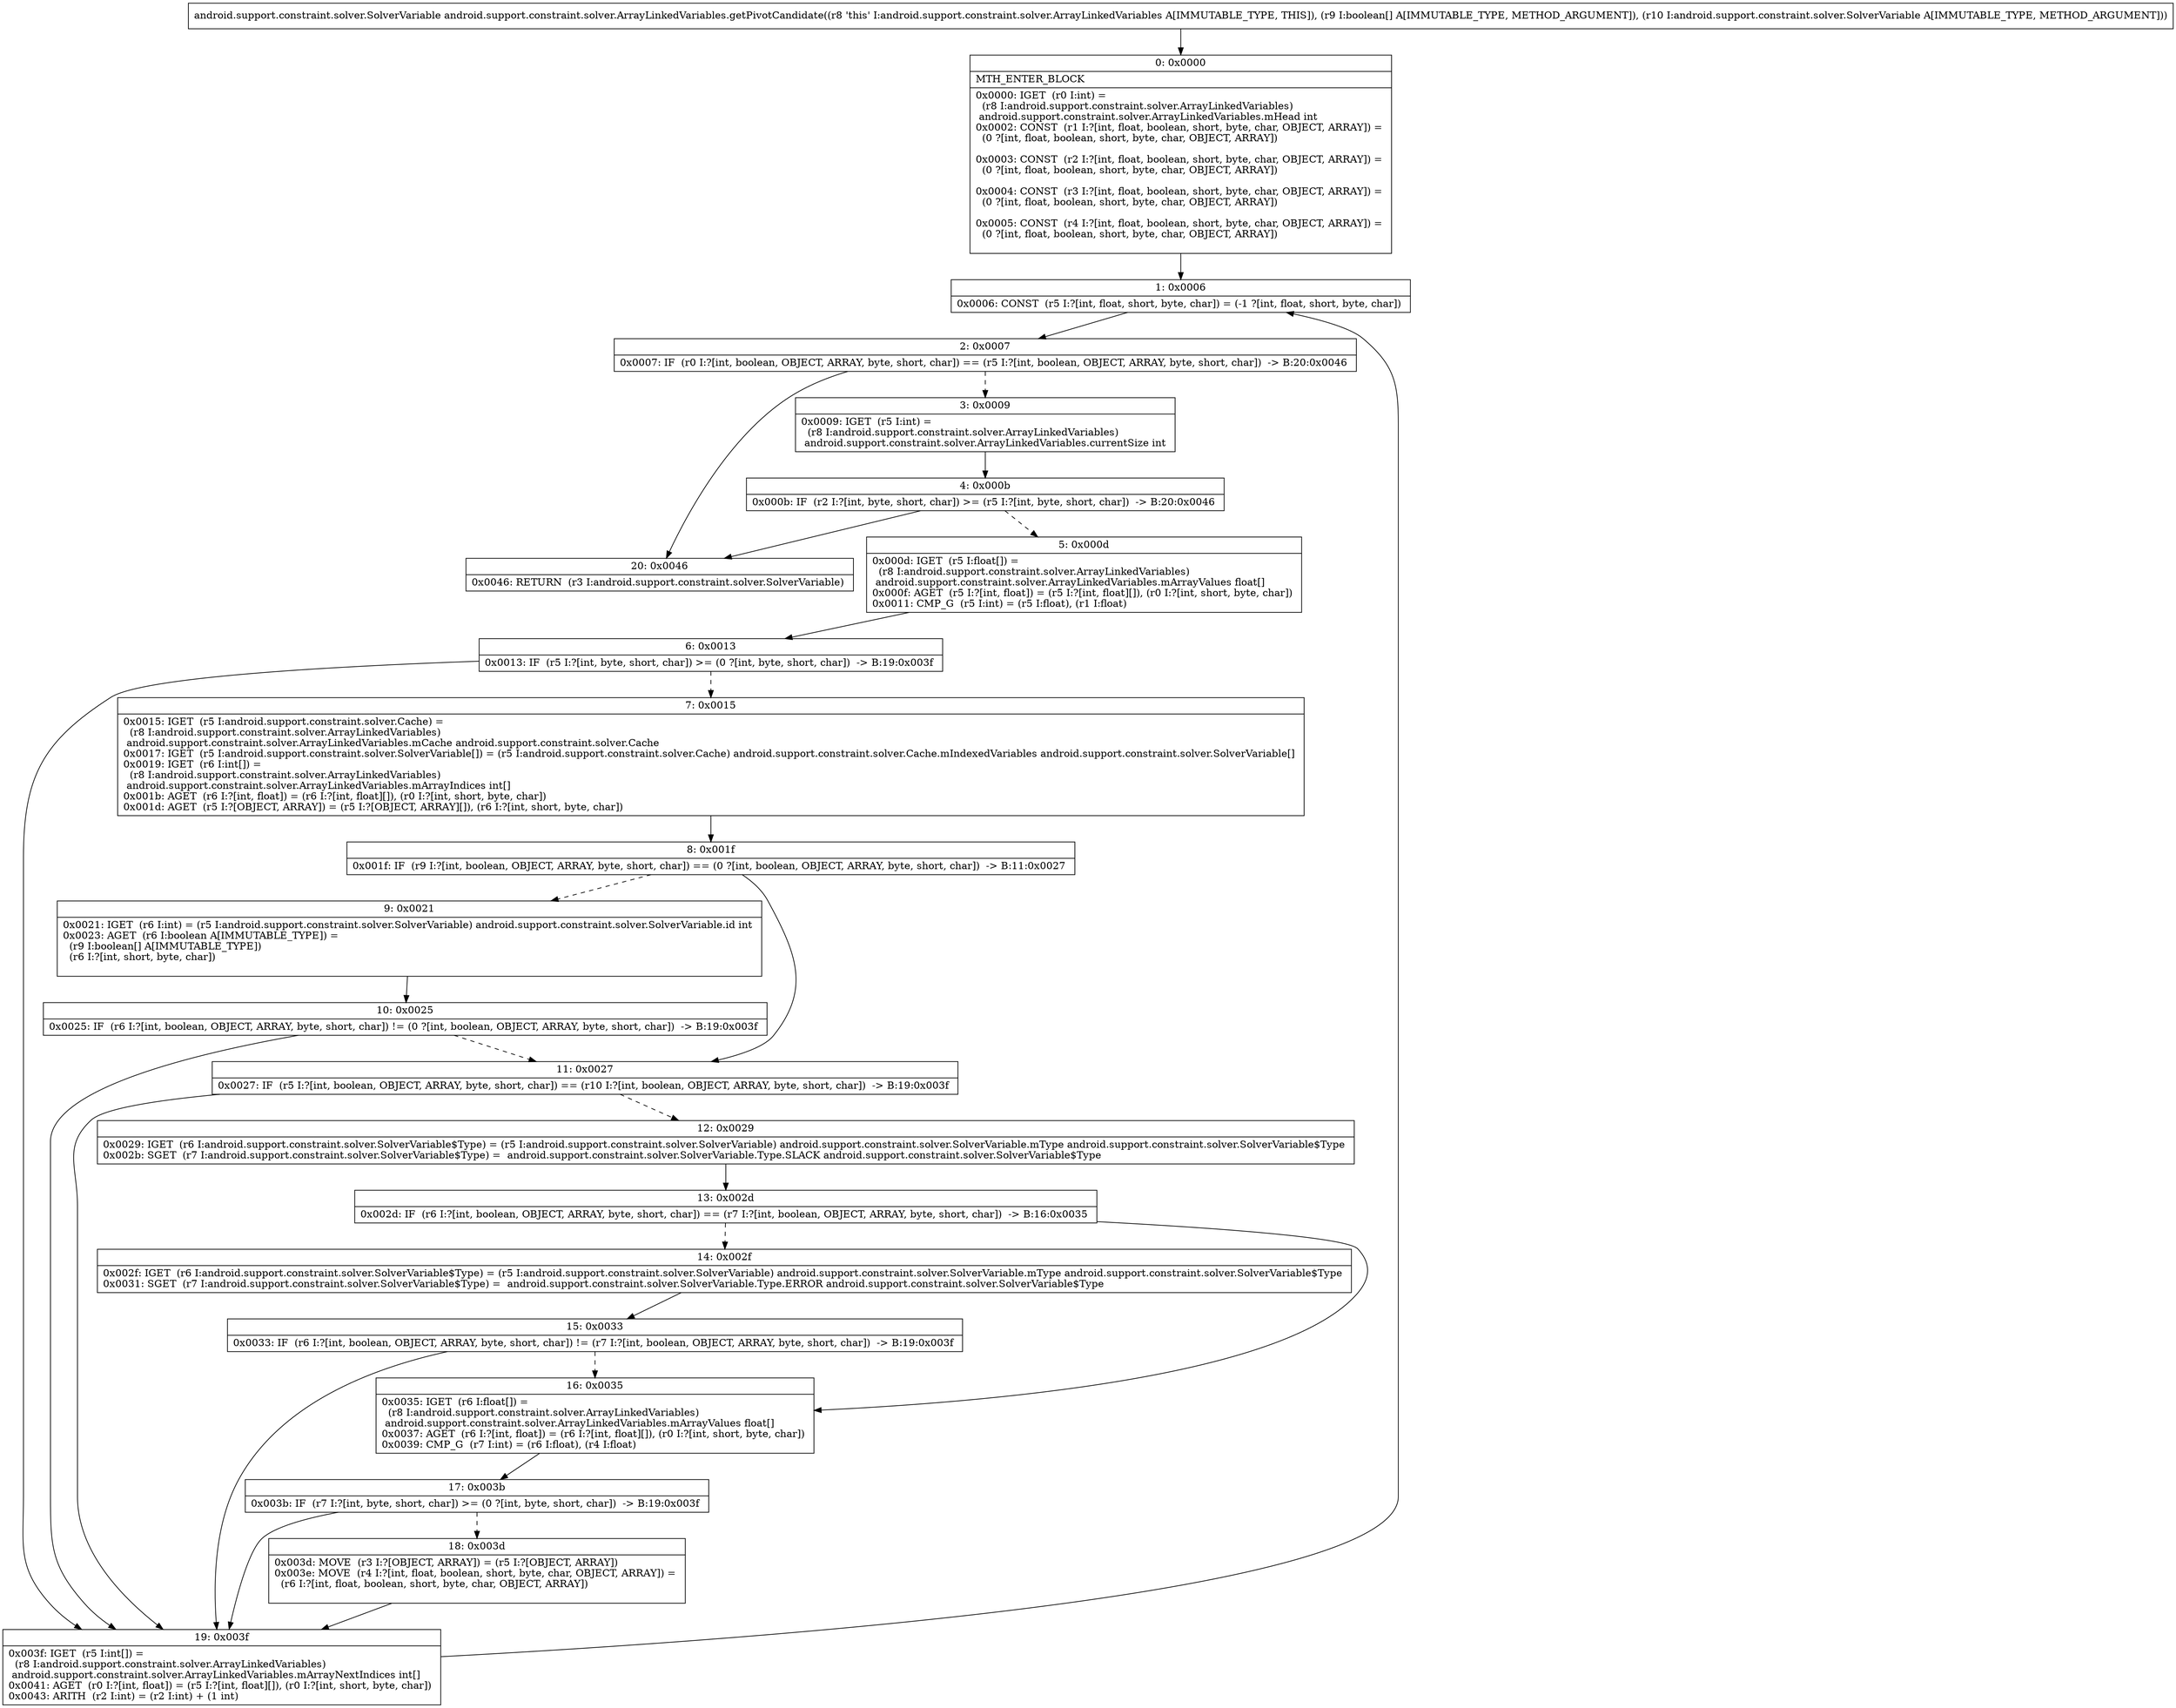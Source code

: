 digraph "CFG forandroid.support.constraint.solver.ArrayLinkedVariables.getPivotCandidate([ZLandroid\/support\/constraint\/solver\/SolverVariable;)Landroid\/support\/constraint\/solver\/SolverVariable;" {
Node_0 [shape=record,label="{0\:\ 0x0000|MTH_ENTER_BLOCK\l|0x0000: IGET  (r0 I:int) = \l  (r8 I:android.support.constraint.solver.ArrayLinkedVariables)\l android.support.constraint.solver.ArrayLinkedVariables.mHead int \l0x0002: CONST  (r1 I:?[int, float, boolean, short, byte, char, OBJECT, ARRAY]) = \l  (0 ?[int, float, boolean, short, byte, char, OBJECT, ARRAY])\l \l0x0003: CONST  (r2 I:?[int, float, boolean, short, byte, char, OBJECT, ARRAY]) = \l  (0 ?[int, float, boolean, short, byte, char, OBJECT, ARRAY])\l \l0x0004: CONST  (r3 I:?[int, float, boolean, short, byte, char, OBJECT, ARRAY]) = \l  (0 ?[int, float, boolean, short, byte, char, OBJECT, ARRAY])\l \l0x0005: CONST  (r4 I:?[int, float, boolean, short, byte, char, OBJECT, ARRAY]) = \l  (0 ?[int, float, boolean, short, byte, char, OBJECT, ARRAY])\l \l}"];
Node_1 [shape=record,label="{1\:\ 0x0006|0x0006: CONST  (r5 I:?[int, float, short, byte, char]) = (\-1 ?[int, float, short, byte, char]) \l}"];
Node_2 [shape=record,label="{2\:\ 0x0007|0x0007: IF  (r0 I:?[int, boolean, OBJECT, ARRAY, byte, short, char]) == (r5 I:?[int, boolean, OBJECT, ARRAY, byte, short, char])  \-\> B:20:0x0046 \l}"];
Node_3 [shape=record,label="{3\:\ 0x0009|0x0009: IGET  (r5 I:int) = \l  (r8 I:android.support.constraint.solver.ArrayLinkedVariables)\l android.support.constraint.solver.ArrayLinkedVariables.currentSize int \l}"];
Node_4 [shape=record,label="{4\:\ 0x000b|0x000b: IF  (r2 I:?[int, byte, short, char]) \>= (r5 I:?[int, byte, short, char])  \-\> B:20:0x0046 \l}"];
Node_5 [shape=record,label="{5\:\ 0x000d|0x000d: IGET  (r5 I:float[]) = \l  (r8 I:android.support.constraint.solver.ArrayLinkedVariables)\l android.support.constraint.solver.ArrayLinkedVariables.mArrayValues float[] \l0x000f: AGET  (r5 I:?[int, float]) = (r5 I:?[int, float][]), (r0 I:?[int, short, byte, char]) \l0x0011: CMP_G  (r5 I:int) = (r5 I:float), (r1 I:float) \l}"];
Node_6 [shape=record,label="{6\:\ 0x0013|0x0013: IF  (r5 I:?[int, byte, short, char]) \>= (0 ?[int, byte, short, char])  \-\> B:19:0x003f \l}"];
Node_7 [shape=record,label="{7\:\ 0x0015|0x0015: IGET  (r5 I:android.support.constraint.solver.Cache) = \l  (r8 I:android.support.constraint.solver.ArrayLinkedVariables)\l android.support.constraint.solver.ArrayLinkedVariables.mCache android.support.constraint.solver.Cache \l0x0017: IGET  (r5 I:android.support.constraint.solver.SolverVariable[]) = (r5 I:android.support.constraint.solver.Cache) android.support.constraint.solver.Cache.mIndexedVariables android.support.constraint.solver.SolverVariable[] \l0x0019: IGET  (r6 I:int[]) = \l  (r8 I:android.support.constraint.solver.ArrayLinkedVariables)\l android.support.constraint.solver.ArrayLinkedVariables.mArrayIndices int[] \l0x001b: AGET  (r6 I:?[int, float]) = (r6 I:?[int, float][]), (r0 I:?[int, short, byte, char]) \l0x001d: AGET  (r5 I:?[OBJECT, ARRAY]) = (r5 I:?[OBJECT, ARRAY][]), (r6 I:?[int, short, byte, char]) \l}"];
Node_8 [shape=record,label="{8\:\ 0x001f|0x001f: IF  (r9 I:?[int, boolean, OBJECT, ARRAY, byte, short, char]) == (0 ?[int, boolean, OBJECT, ARRAY, byte, short, char])  \-\> B:11:0x0027 \l}"];
Node_9 [shape=record,label="{9\:\ 0x0021|0x0021: IGET  (r6 I:int) = (r5 I:android.support.constraint.solver.SolverVariable) android.support.constraint.solver.SolverVariable.id int \l0x0023: AGET  (r6 I:boolean A[IMMUTABLE_TYPE]) = \l  (r9 I:boolean[] A[IMMUTABLE_TYPE])\l  (r6 I:?[int, short, byte, char])\l \l}"];
Node_10 [shape=record,label="{10\:\ 0x0025|0x0025: IF  (r6 I:?[int, boolean, OBJECT, ARRAY, byte, short, char]) != (0 ?[int, boolean, OBJECT, ARRAY, byte, short, char])  \-\> B:19:0x003f \l}"];
Node_11 [shape=record,label="{11\:\ 0x0027|0x0027: IF  (r5 I:?[int, boolean, OBJECT, ARRAY, byte, short, char]) == (r10 I:?[int, boolean, OBJECT, ARRAY, byte, short, char])  \-\> B:19:0x003f \l}"];
Node_12 [shape=record,label="{12\:\ 0x0029|0x0029: IGET  (r6 I:android.support.constraint.solver.SolverVariable$Type) = (r5 I:android.support.constraint.solver.SolverVariable) android.support.constraint.solver.SolverVariable.mType android.support.constraint.solver.SolverVariable$Type \l0x002b: SGET  (r7 I:android.support.constraint.solver.SolverVariable$Type) =  android.support.constraint.solver.SolverVariable.Type.SLACK android.support.constraint.solver.SolverVariable$Type \l}"];
Node_13 [shape=record,label="{13\:\ 0x002d|0x002d: IF  (r6 I:?[int, boolean, OBJECT, ARRAY, byte, short, char]) == (r7 I:?[int, boolean, OBJECT, ARRAY, byte, short, char])  \-\> B:16:0x0035 \l}"];
Node_14 [shape=record,label="{14\:\ 0x002f|0x002f: IGET  (r6 I:android.support.constraint.solver.SolverVariable$Type) = (r5 I:android.support.constraint.solver.SolverVariable) android.support.constraint.solver.SolverVariable.mType android.support.constraint.solver.SolverVariable$Type \l0x0031: SGET  (r7 I:android.support.constraint.solver.SolverVariable$Type) =  android.support.constraint.solver.SolverVariable.Type.ERROR android.support.constraint.solver.SolverVariable$Type \l}"];
Node_15 [shape=record,label="{15\:\ 0x0033|0x0033: IF  (r6 I:?[int, boolean, OBJECT, ARRAY, byte, short, char]) != (r7 I:?[int, boolean, OBJECT, ARRAY, byte, short, char])  \-\> B:19:0x003f \l}"];
Node_16 [shape=record,label="{16\:\ 0x0035|0x0035: IGET  (r6 I:float[]) = \l  (r8 I:android.support.constraint.solver.ArrayLinkedVariables)\l android.support.constraint.solver.ArrayLinkedVariables.mArrayValues float[] \l0x0037: AGET  (r6 I:?[int, float]) = (r6 I:?[int, float][]), (r0 I:?[int, short, byte, char]) \l0x0039: CMP_G  (r7 I:int) = (r6 I:float), (r4 I:float) \l}"];
Node_17 [shape=record,label="{17\:\ 0x003b|0x003b: IF  (r7 I:?[int, byte, short, char]) \>= (0 ?[int, byte, short, char])  \-\> B:19:0x003f \l}"];
Node_18 [shape=record,label="{18\:\ 0x003d|0x003d: MOVE  (r3 I:?[OBJECT, ARRAY]) = (r5 I:?[OBJECT, ARRAY]) \l0x003e: MOVE  (r4 I:?[int, float, boolean, short, byte, char, OBJECT, ARRAY]) = \l  (r6 I:?[int, float, boolean, short, byte, char, OBJECT, ARRAY])\l \l}"];
Node_19 [shape=record,label="{19\:\ 0x003f|0x003f: IGET  (r5 I:int[]) = \l  (r8 I:android.support.constraint.solver.ArrayLinkedVariables)\l android.support.constraint.solver.ArrayLinkedVariables.mArrayNextIndices int[] \l0x0041: AGET  (r0 I:?[int, float]) = (r5 I:?[int, float][]), (r0 I:?[int, short, byte, char]) \l0x0043: ARITH  (r2 I:int) = (r2 I:int) + (1 int) \l}"];
Node_20 [shape=record,label="{20\:\ 0x0046|0x0046: RETURN  (r3 I:android.support.constraint.solver.SolverVariable) \l}"];
MethodNode[shape=record,label="{android.support.constraint.solver.SolverVariable android.support.constraint.solver.ArrayLinkedVariables.getPivotCandidate((r8 'this' I:android.support.constraint.solver.ArrayLinkedVariables A[IMMUTABLE_TYPE, THIS]), (r9 I:boolean[] A[IMMUTABLE_TYPE, METHOD_ARGUMENT]), (r10 I:android.support.constraint.solver.SolverVariable A[IMMUTABLE_TYPE, METHOD_ARGUMENT])) }"];
MethodNode -> Node_0;
Node_0 -> Node_1;
Node_1 -> Node_2;
Node_2 -> Node_3[style=dashed];
Node_2 -> Node_20;
Node_3 -> Node_4;
Node_4 -> Node_5[style=dashed];
Node_4 -> Node_20;
Node_5 -> Node_6;
Node_6 -> Node_7[style=dashed];
Node_6 -> Node_19;
Node_7 -> Node_8;
Node_8 -> Node_9[style=dashed];
Node_8 -> Node_11;
Node_9 -> Node_10;
Node_10 -> Node_11[style=dashed];
Node_10 -> Node_19;
Node_11 -> Node_12[style=dashed];
Node_11 -> Node_19;
Node_12 -> Node_13;
Node_13 -> Node_14[style=dashed];
Node_13 -> Node_16;
Node_14 -> Node_15;
Node_15 -> Node_16[style=dashed];
Node_15 -> Node_19;
Node_16 -> Node_17;
Node_17 -> Node_18[style=dashed];
Node_17 -> Node_19;
Node_18 -> Node_19;
Node_19 -> Node_1;
}

